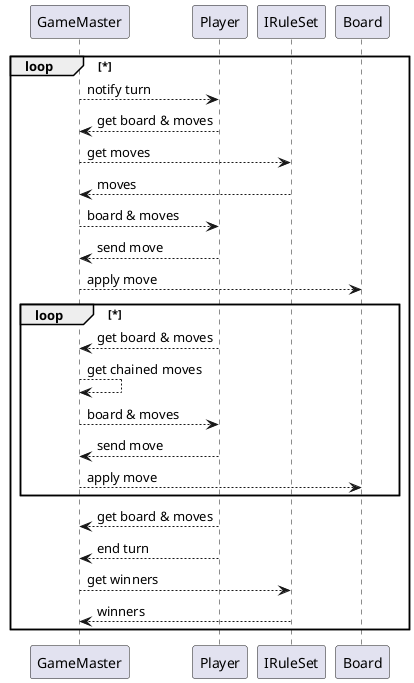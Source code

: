 @startuml
' syntax: 
' https://plantuml.com/sequence-diagram


loop *
    GameMaster --> Player : notify turn
    Player --> GameMaster: get board & moves 
    GameMaster --> IRuleSet : get moves
    GameMaster <-- IRuleSet : moves
    Player <-- GameMaster: board & moves
    Player --> GameMaster: send move
    GameMaster --> Board : apply move
    loop *
        Player --> GameMaster: get board & moves
        GameMaster --> GameMaster : get chained moves
        Player <-- GameMaster: board & moves
        Player --> GameMaster: send move
        GameMaster --> Board : apply move
    end
    Player --> GameMaster: get board & moves
    Player --> GameMaster: end turn
    GameMaster --> IRuleSet : get winners
    GameMaster <-- IRuleSet : winners
end



@enduml